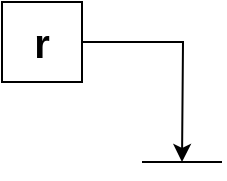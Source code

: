 <mxfile version="24.7.7">
  <diagram name="Page-1" id="jtd1Q3chF4DpWqDnHH6t">
    <mxGraphModel dx="794" dy="458" grid="1" gridSize="10" guides="1" tooltips="1" connect="1" arrows="1" fold="1" page="1" pageScale="1" pageWidth="850" pageHeight="1100" math="0" shadow="0">
      <root>
        <mxCell id="0" />
        <mxCell id="1" parent="0" />
        <mxCell id="pwPuXMnceX2xQypQNJu_-3" value="" style="endArrow=none;html=1;rounded=0;" parent="1" edge="1">
          <mxGeometry width="50" height="50" relative="1" as="geometry">
            <mxPoint x="430" y="370" as="sourcePoint" />
            <mxPoint x="470" y="370" as="targetPoint" />
          </mxGeometry>
        </mxCell>
        <mxCell id="pwPuXMnceX2xQypQNJu_-6" style="edgeStyle=orthogonalEdgeStyle;rounded=0;orthogonalLoop=1;jettySize=auto;html=1;" parent="1" source="pwPuXMnceX2xQypQNJu_-7" edge="1">
          <mxGeometry relative="1" as="geometry">
            <mxPoint x="450" y="370" as="targetPoint" />
          </mxGeometry>
        </mxCell>
        <mxCell id="pwPuXMnceX2xQypQNJu_-7" value="&lt;font style=&quot;font-size: 20px;&quot;&gt;&lt;b&gt;r&lt;/b&gt;&lt;/font&gt;" style="rounded=0;whiteSpace=wrap;html=1;" parent="1" vertex="1">
          <mxGeometry x="360" y="290" width="40" height="40" as="geometry" />
        </mxCell>
      </root>
    </mxGraphModel>
  </diagram>
</mxfile>
